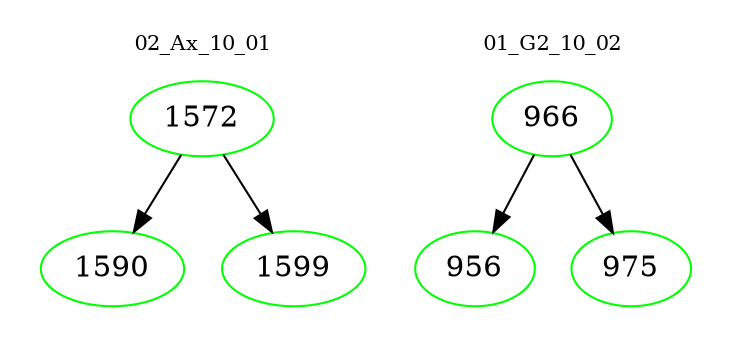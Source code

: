 digraph{
subgraph cluster_0 {
color = white
label = "02_Ax_10_01";
fontsize=10;
T0_1572 [label="1572", color="green"]
T0_1572 -> T0_1590 [color="black"]
T0_1590 [label="1590", color="green"]
T0_1572 -> T0_1599 [color="black"]
T0_1599 [label="1599", color="green"]
}
subgraph cluster_1 {
color = white
label = "01_G2_10_02";
fontsize=10;
T1_966 [label="966", color="green"]
T1_966 -> T1_956 [color="black"]
T1_956 [label="956", color="green"]
T1_966 -> T1_975 [color="black"]
T1_975 [label="975", color="green"]
}
}
